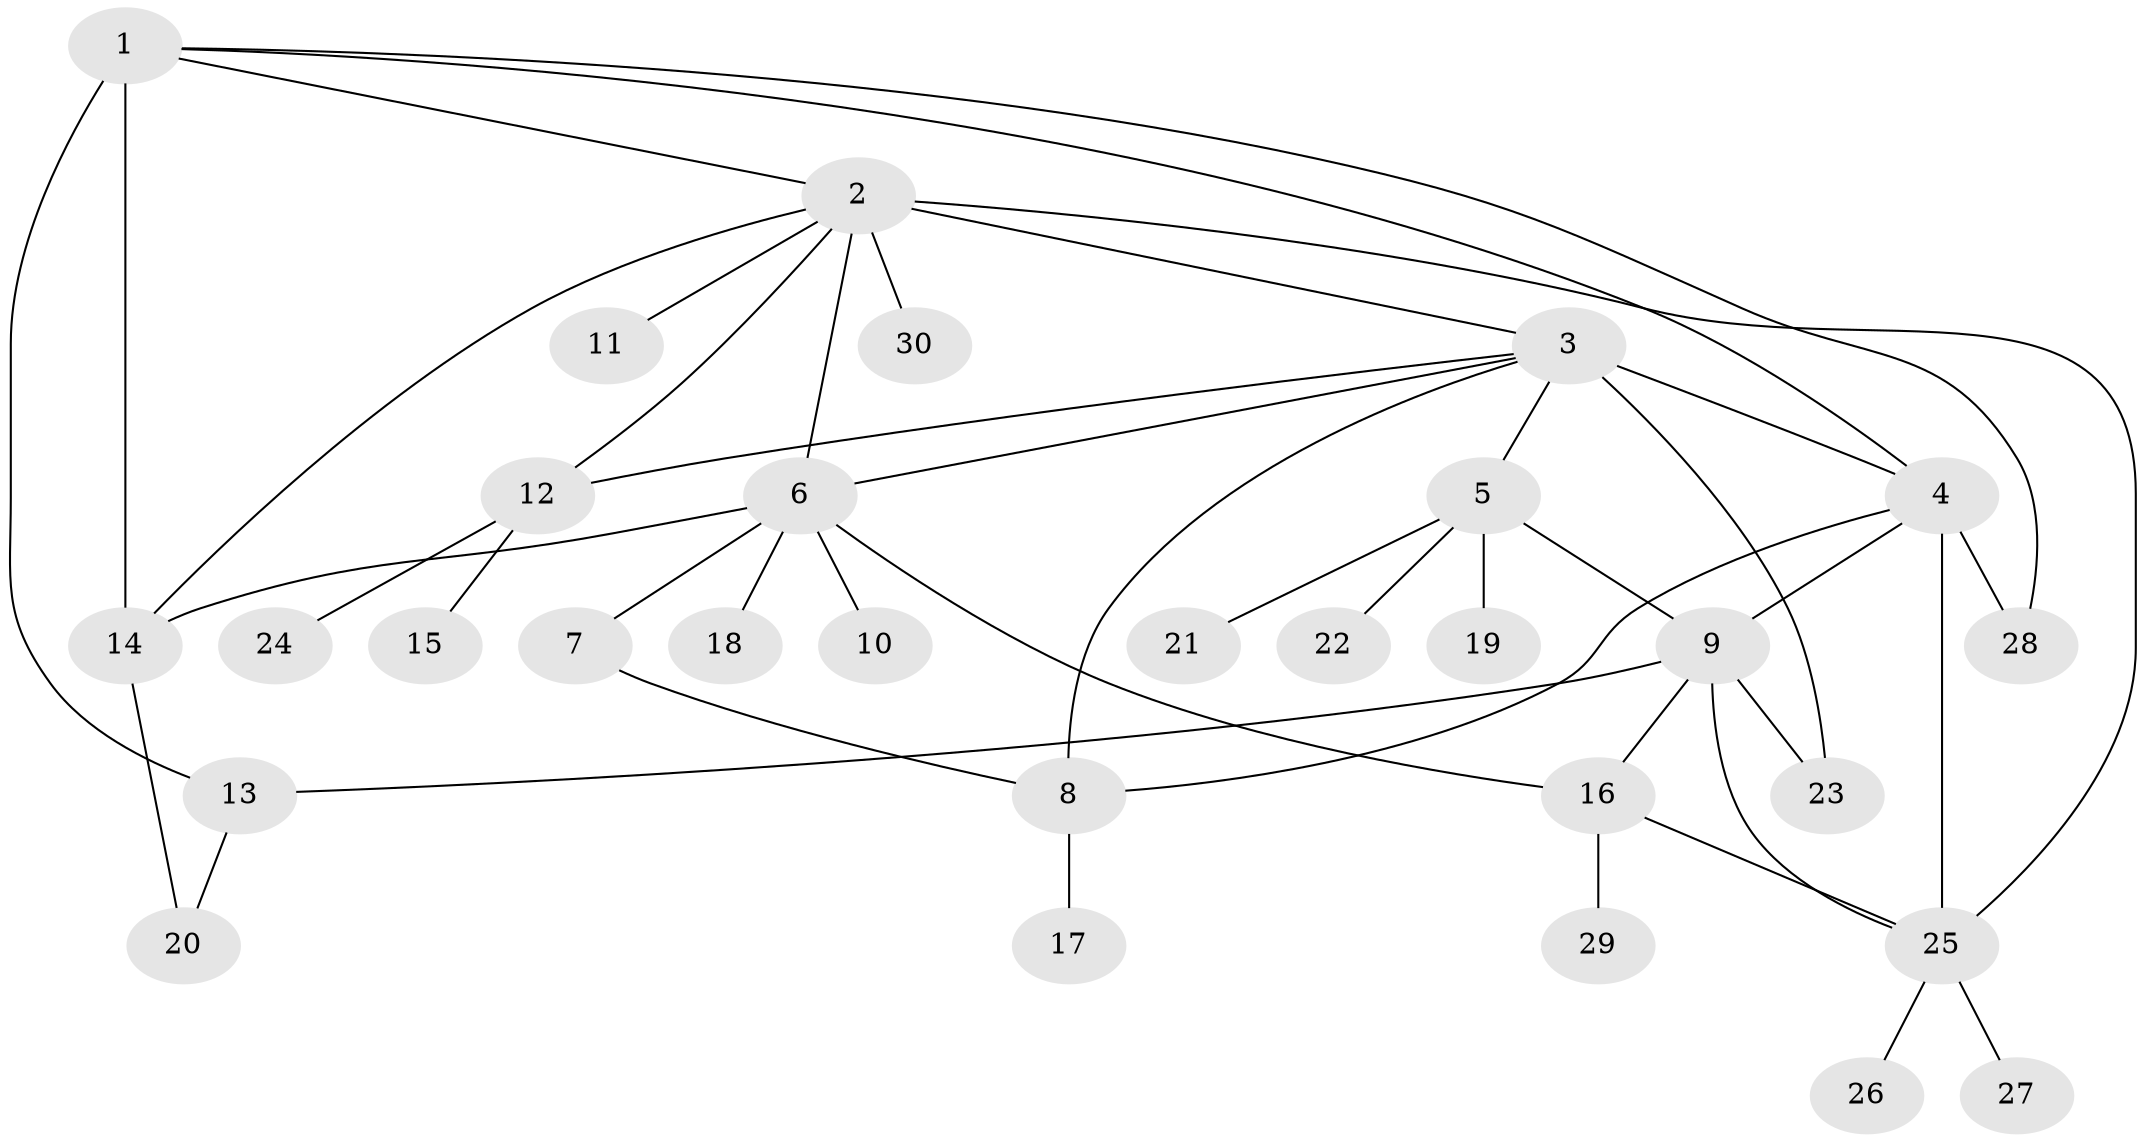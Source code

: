 // original degree distribution, {9: 0.016666666666666666, 12: 0.03333333333333333, 10: 0.016666666666666666, 6: 0.03333333333333333, 8: 0.016666666666666666, 3: 0.08333333333333333, 1: 0.5, 5: 0.05, 7: 0.016666666666666666, 2: 0.21666666666666667, 4: 0.016666666666666666}
// Generated by graph-tools (version 1.1) at 2025/35/03/09/25 02:35:46]
// undirected, 30 vertices, 45 edges
graph export_dot {
graph [start="1"]
  node [color=gray90,style=filled];
  1;
  2;
  3;
  4;
  5;
  6;
  7;
  8;
  9;
  10;
  11;
  12;
  13;
  14;
  15;
  16;
  17;
  18;
  19;
  20;
  21;
  22;
  23;
  24;
  25;
  26;
  27;
  28;
  29;
  30;
  1 -- 2 [weight=1.0];
  1 -- 4 [weight=1.0];
  1 -- 13 [weight=1.0];
  1 -- 14 [weight=4.0];
  1 -- 28 [weight=1.0];
  2 -- 3 [weight=1.0];
  2 -- 6 [weight=1.0];
  2 -- 11 [weight=1.0];
  2 -- 12 [weight=1.0];
  2 -- 14 [weight=1.0];
  2 -- 25 [weight=2.0];
  2 -- 30 [weight=2.0];
  3 -- 4 [weight=2.0];
  3 -- 5 [weight=1.0];
  3 -- 6 [weight=1.0];
  3 -- 8 [weight=1.0];
  3 -- 12 [weight=1.0];
  3 -- 23 [weight=3.0];
  4 -- 8 [weight=1.0];
  4 -- 9 [weight=1.0];
  4 -- 25 [weight=1.0];
  4 -- 28 [weight=5.0];
  5 -- 9 [weight=1.0];
  5 -- 19 [weight=1.0];
  5 -- 21 [weight=1.0];
  5 -- 22 [weight=1.0];
  6 -- 7 [weight=1.0];
  6 -- 10 [weight=1.0];
  6 -- 14 [weight=1.0];
  6 -- 16 [weight=1.0];
  6 -- 18 [weight=1.0];
  7 -- 8 [weight=1.0];
  8 -- 17 [weight=1.0];
  9 -- 13 [weight=1.0];
  9 -- 16 [weight=1.0];
  9 -- 23 [weight=1.0];
  9 -- 25 [weight=1.0];
  12 -- 15 [weight=1.0];
  12 -- 24 [weight=1.0];
  13 -- 20 [weight=1.0];
  14 -- 20 [weight=1.0];
  16 -- 25 [weight=1.0];
  16 -- 29 [weight=1.0];
  25 -- 26 [weight=1.0];
  25 -- 27 [weight=1.0];
}
